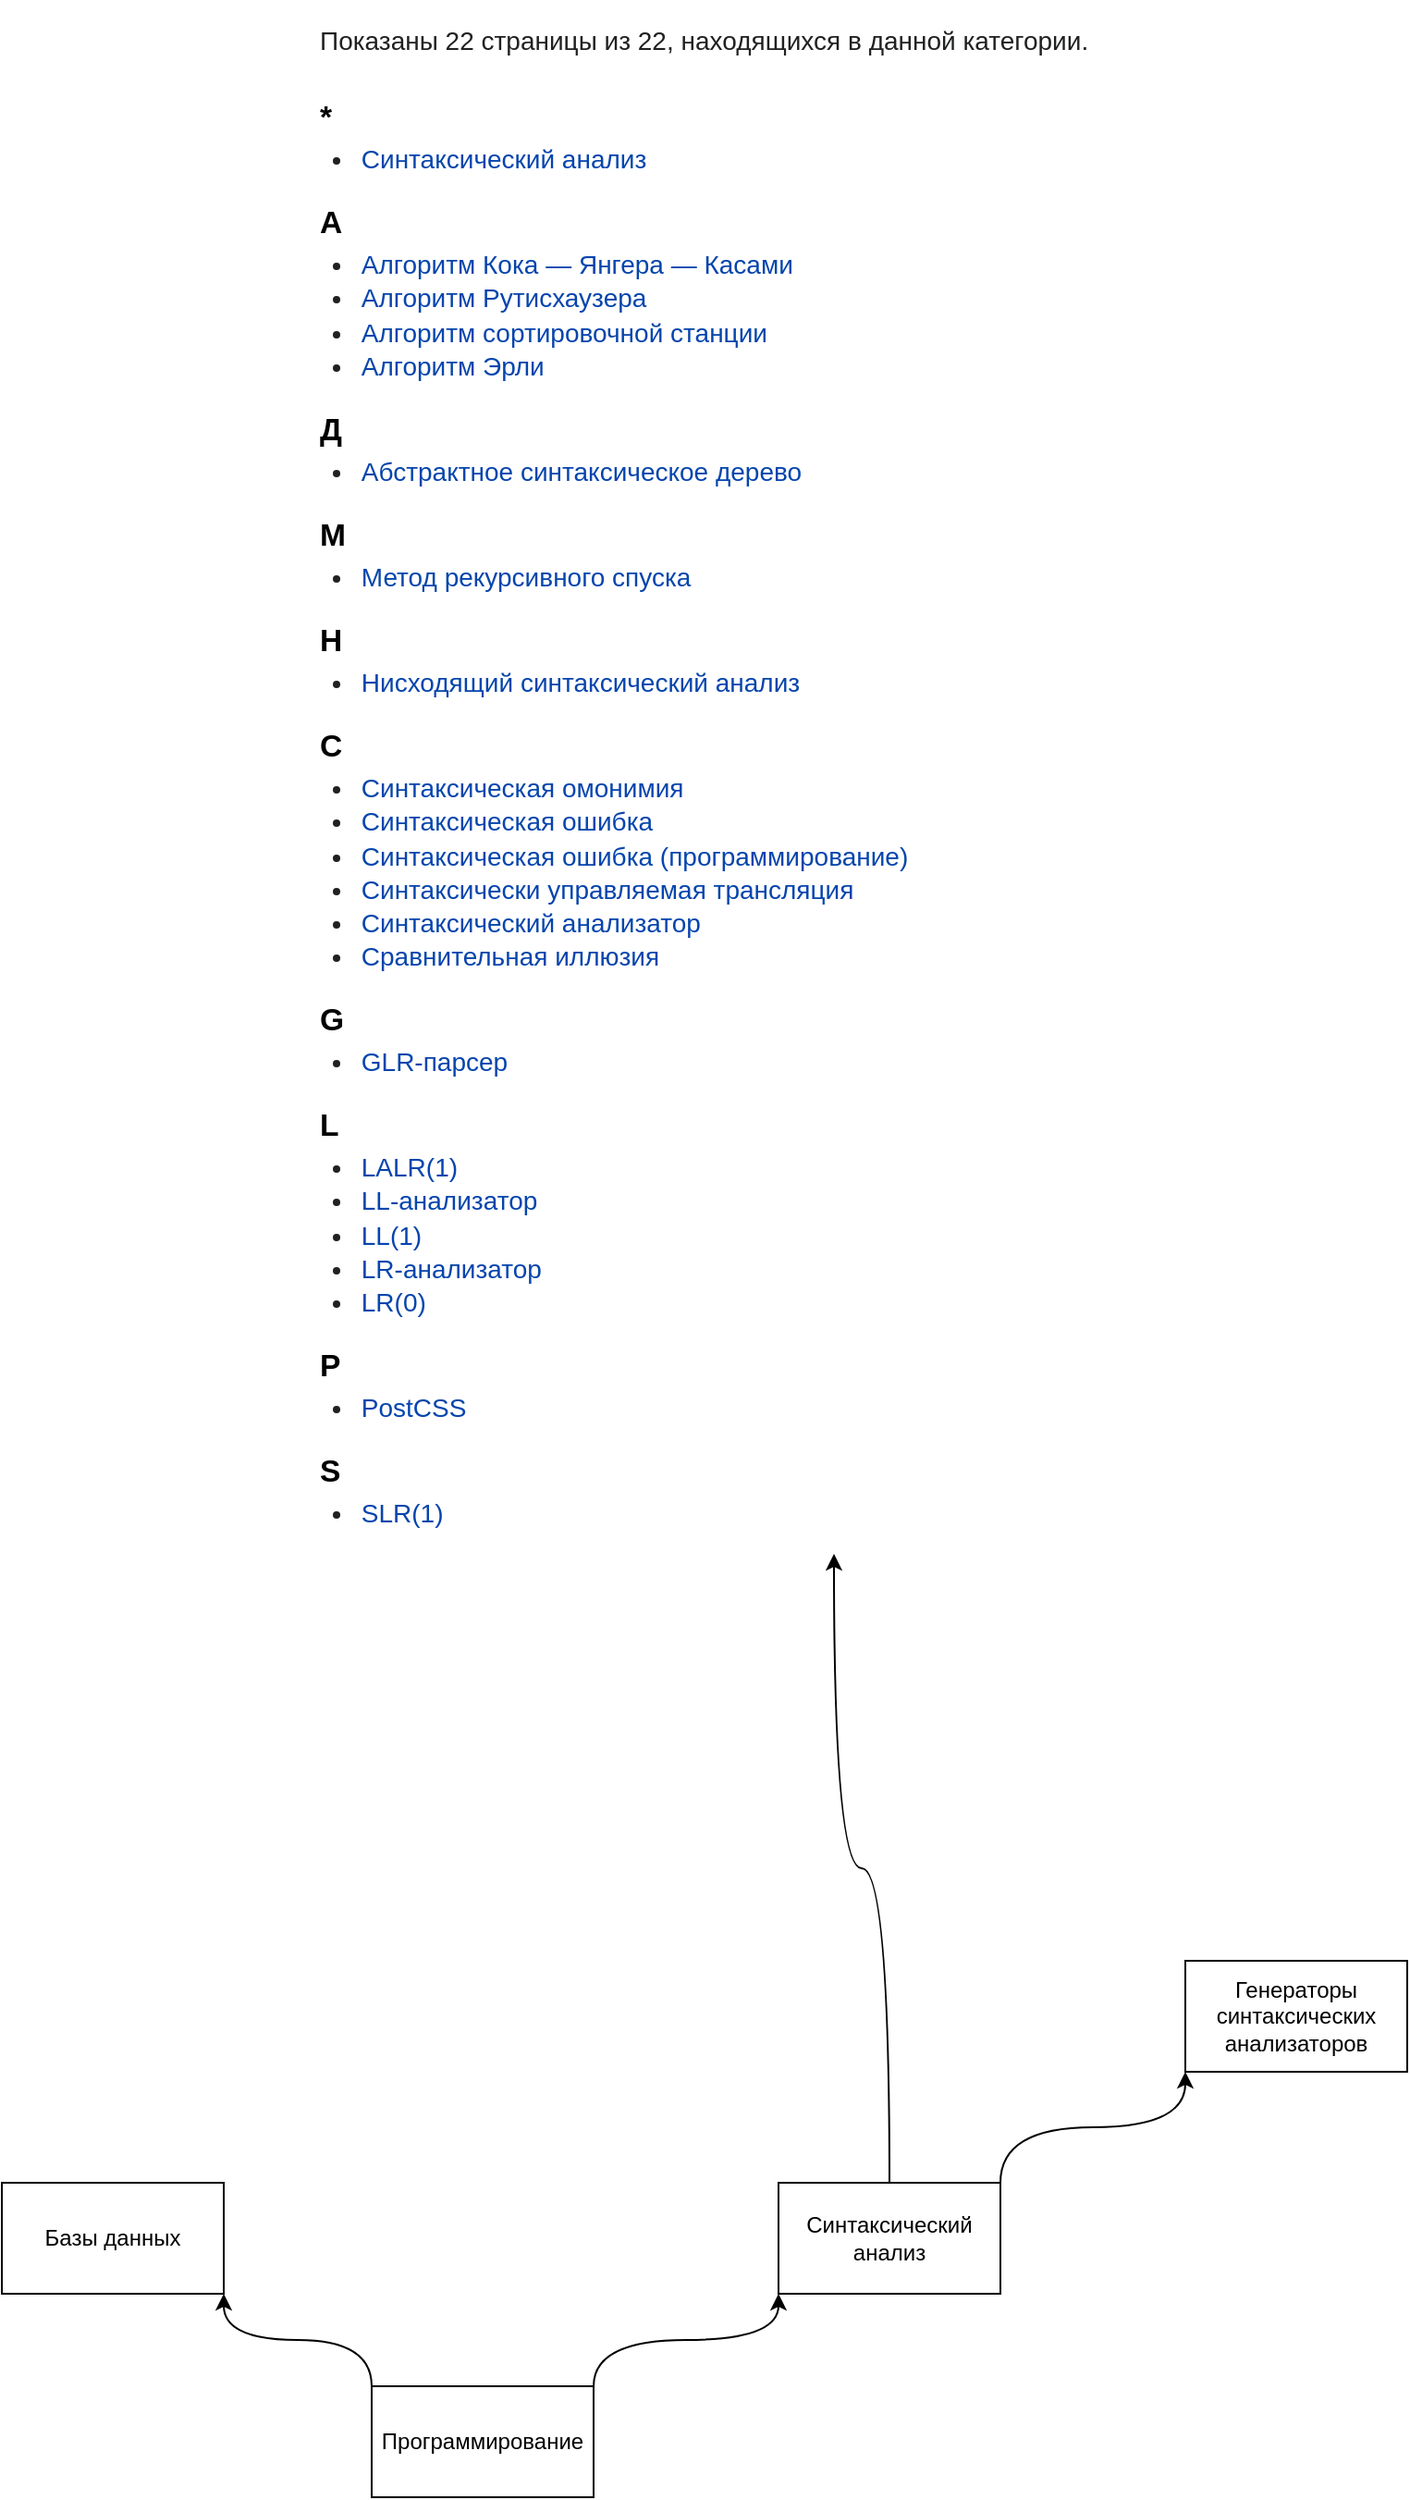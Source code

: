 <mxfile version="20.2.5" type="github">
  <diagram id="0yyiyOh7NrHnAMOzw_w6" name="Page-1">
    <mxGraphModel dx="1418" dy="1892" grid="1" gridSize="10" guides="1" tooltips="1" connect="1" arrows="1" fold="1" page="1" pageScale="1" pageWidth="850" pageHeight="1100" math="0" shadow="0">
      <root>
        <mxCell id="0" />
        <mxCell id="1" parent="0" />
        <mxCell id="PY4sBFLqDkRx8ysNLFZe-5" style="edgeStyle=orthogonalEdgeStyle;curved=1;rounded=0;orthogonalLoop=1;jettySize=auto;html=1;exitX=1;exitY=0;exitDx=0;exitDy=0;entryX=0;entryY=1;entryDx=0;entryDy=0;" edge="1" parent="1" source="PY4sBFLqDkRx8ysNLFZe-1" target="PY4sBFLqDkRx8ysNLFZe-4">
          <mxGeometry relative="1" as="geometry" />
        </mxCell>
        <mxCell id="PY4sBFLqDkRx8ysNLFZe-10" style="edgeStyle=orthogonalEdgeStyle;curved=1;rounded=0;orthogonalLoop=1;jettySize=auto;html=1;exitX=0;exitY=0;exitDx=0;exitDy=0;entryX=1;entryY=1;entryDx=0;entryDy=0;" edge="1" parent="1" source="PY4sBFLqDkRx8ysNLFZe-1" target="PY4sBFLqDkRx8ysNLFZe-9">
          <mxGeometry relative="1" as="geometry" />
        </mxCell>
        <mxCell id="PY4sBFLqDkRx8ysNLFZe-1" value="Программирование" style="rounded=0;whiteSpace=wrap;html=1;" vertex="1" parent="1">
          <mxGeometry x="250" y="360" width="120" height="60" as="geometry" />
        </mxCell>
        <mxCell id="PY4sBFLqDkRx8ysNLFZe-2" value="Генераторы синтаксических анализаторов" style="rounded=0;whiteSpace=wrap;html=1;" vertex="1" parent="1">
          <mxGeometry x="690" y="130" width="120" height="60" as="geometry" />
        </mxCell>
        <mxCell id="PY4sBFLqDkRx8ysNLFZe-6" style="edgeStyle=orthogonalEdgeStyle;curved=1;rounded=0;orthogonalLoop=1;jettySize=auto;html=1;exitX=1;exitY=0;exitDx=0;exitDy=0;entryX=0;entryY=1;entryDx=0;entryDy=0;" edge="1" parent="1" source="PY4sBFLqDkRx8ysNLFZe-4" target="PY4sBFLqDkRx8ysNLFZe-2">
          <mxGeometry relative="1" as="geometry" />
        </mxCell>
        <mxCell id="PY4sBFLqDkRx8ysNLFZe-8" style="edgeStyle=orthogonalEdgeStyle;curved=1;rounded=0;orthogonalLoop=1;jettySize=auto;html=1;exitX=0.5;exitY=0;exitDx=0;exitDy=0;" edge="1" parent="1" source="PY4sBFLqDkRx8ysNLFZe-4" target="PY4sBFLqDkRx8ysNLFZe-7">
          <mxGeometry relative="1" as="geometry" />
        </mxCell>
        <mxCell id="PY4sBFLqDkRx8ysNLFZe-4" value="Синтаксический анализ" style="rounded=0;whiteSpace=wrap;html=1;" vertex="1" parent="1">
          <mxGeometry x="470" y="250" width="120" height="60" as="geometry" />
        </mxCell>
        <mxCell id="PY4sBFLqDkRx8ysNLFZe-7" value="&lt;div style=&quot;direction: ltr; color: rgb(32, 33, 34); font-family: sans-serif; font-size: 14px; font-style: normal; font-variant-ligatures: normal; font-variant-caps: normal; font-weight: 400; letter-spacing: normal; orphans: 2; text-align: start; text-indent: 0px; text-transform: none; widows: 2; word-spacing: 0px; -webkit-text-stroke-width: 0px; background-color: rgb(255, 255, 255); text-decoration-thickness: initial; text-decoration-style: initial; text-decoration-color: initial; user-select: text !important;&quot; dir=&quot;ltr&quot; lang=&quot;ru&quot; class=&quot;mw-body-content mw-content-ltr&quot; id=&quot;mw-content-text&quot;&gt;&lt;div style=&quot;user-select: text !important;&quot; dir=&quot;ltr&quot; lang=&quot;ru&quot; class=&quot;mw-category-generated&quot;&gt;&lt;div style=&quot;user-select: text !important; clear: both;&quot; id=&quot;mw-pages&quot;&gt;&lt;p style=&quot;margin: 0.5em 0px; user-select: text !important; cursor: auto;&quot;&gt;Показаны 22 страницы из 22, находящихся в данной категории.&lt;/p&gt;&lt;div style=&quot;user-select: text !important; direction: ltr;&quot; class=&quot;mw-content-ltr&quot; dir=&quot;ltr&quot; lang=&quot;ru&quot;&gt;&lt;div style=&quot;user-select: text !important; columns: 24em 3;&quot; class=&quot;mw-category mw-category-columns&quot;&gt;&lt;div style=&quot;user-select: text !important;&quot; class=&quot;mw-category-group&quot;&gt;&lt;h3 style=&quot;color: rgb(0, 0, 0); margin: 0.3em 0px 0px; padding-top: 0.5em; padding-bottom: 0px; overflow: hidden; font-size: 1.2em; cursor: auto; user-select: text !important; line-height: 1.6; font-weight: bold;&quot;&gt;*&lt;/h3&gt;&lt;ul style=&quot;list-style-image: url(&amp;quot;/w/skins/Vector/resources/common/images/bullet-icon.svg?d4515&amp;quot;); margin: 0px 0px 0px 1.6em; padding: 0px;&quot;&gt;&lt;li style=&quot;margin-bottom: 0.1em; break-inside: avoid-column;&quot;&gt;&lt;a style=&quot;text-decoration: none; color: rgb(6, 69, 173); background: none; user-select: text !important;&quot; title=&quot;Синтаксический анализ&quot; href=&quot;https://ru.wikipedia.org/wiki/%D0%A1%D0%B8%D0%BD%D1%82%D0%B0%D0%BA%D1%81%D0%B8%D1%87%D0%B5%D1%81%D0%BA%D0%B8%D0%B9_%D0%B0%D0%BD%D0%B0%D0%BB%D0%B8%D0%B7&quot;&gt;Синтаксический анализ&lt;/a&gt;&lt;/li&gt;&lt;/ul&gt;&lt;/div&gt;&lt;div style=&quot;user-select: text !important;&quot; class=&quot;mw-category-group&quot;&gt;&lt;h3 style=&quot;color: rgb(0, 0, 0); margin: 0.3em 0px 0px; padding-top: 0.5em; padding-bottom: 0px; overflow: hidden; font-size: 1.2em; cursor: auto; user-select: text !important; line-height: 1.6; font-weight: bold;&quot;&gt;А&lt;/h3&gt;&lt;ul style=&quot;list-style-image: url(&amp;quot;/w/skins/Vector/resources/common/images/bullet-icon.svg?d4515&amp;quot;); margin: 0px 0px 0px 1.6em; padding: 0px;&quot;&gt;&lt;li style=&quot;margin-bottom: 0.1em; break-inside: avoid-column;&quot;&gt;&lt;a style=&quot;text-decoration: none; color: rgb(6, 69, 173); background: none; user-select: text !important;&quot; title=&quot;Алгоритм Кока — Янгера — Касами&quot; href=&quot;https://ru.wikipedia.org/wiki/%D0%90%D0%BB%D0%B3%D0%BE%D1%80%D0%B8%D1%82%D0%BC_%D0%9A%D0%BE%D0%BA%D0%B0_%E2%80%94_%D0%AF%D0%BD%D0%B3%D0%B5%D1%80%D0%B0_%E2%80%94_%D0%9A%D0%B0%D1%81%D0%B0%D0%BC%D0%B8&quot;&gt;Алгоритм Кока — Янгера — Касами&lt;/a&gt;&lt;/li&gt;&lt;li style=&quot;margin-bottom: 0.1em; break-inside: avoid-column;&quot;&gt;&lt;a style=&quot;text-decoration: none; color: rgb(6, 69, 173); background: none; user-select: text !important;&quot; title=&quot;Алгоритм Рутисхаузера&quot; href=&quot;https://ru.wikipedia.org/wiki/%D0%90%D0%BB%D0%B3%D0%BE%D1%80%D0%B8%D1%82%D0%BC_%D0%A0%D1%83%D1%82%D0%B8%D1%81%D1%85%D0%B0%D1%83%D0%B7%D0%B5%D1%80%D0%B0&quot;&gt;Алгоритм Рутисхаузера&lt;/a&gt;&lt;/li&gt;&lt;li style=&quot;margin-bottom: 0.1em; break-inside: avoid-column;&quot;&gt;&lt;a style=&quot;text-decoration: none; color: rgb(6, 69, 173); background: none; user-select: text !important;&quot; title=&quot;Алгоритм сортировочной станции&quot; href=&quot;https://ru.wikipedia.org/wiki/%D0%90%D0%BB%D0%B3%D0%BE%D1%80%D0%B8%D1%82%D0%BC_%D1%81%D0%BE%D1%80%D1%82%D0%B8%D1%80%D0%BE%D0%B2%D0%BE%D1%87%D0%BD%D0%BE%D0%B9_%D1%81%D1%82%D0%B0%D0%BD%D1%86%D0%B8%D0%B8&quot;&gt;Алгоритм сортировочной станции&lt;/a&gt;&lt;/li&gt;&lt;li style=&quot;margin-bottom: 0.1em; break-inside: avoid-column;&quot;&gt;&lt;a style=&quot;text-decoration: none; color: rgb(6, 69, 173); background: none; user-select: text !important;&quot; title=&quot;Алгоритм Эрли&quot; href=&quot;https://ru.wikipedia.org/wiki/%D0%90%D0%BB%D0%B3%D0%BE%D1%80%D0%B8%D1%82%D0%BC_%D0%AD%D1%80%D0%BB%D0%B8&quot;&gt;Алгоритм Эрли&lt;/a&gt;&lt;/li&gt;&lt;/ul&gt;&lt;/div&gt;&lt;div style=&quot;user-select: text !important;&quot; class=&quot;mw-category-group&quot;&gt;&lt;h3 style=&quot;color: rgb(0, 0, 0); margin: 0.3em 0px 0px; padding-top: 0.5em; padding-bottom: 0px; overflow: hidden; font-size: 1.2em; cursor: auto; user-select: text !important; line-height: 1.6; font-weight: bold;&quot;&gt;Д&lt;/h3&gt;&lt;ul style=&quot;list-style-image: url(&amp;quot;/w/skins/Vector/resources/common/images/bullet-icon.svg?d4515&amp;quot;); margin: 0px 0px 0px 1.6em; padding: 0px;&quot;&gt;&lt;li style=&quot;margin-bottom: 0.1em; break-inside: avoid-column;&quot;&gt;&lt;a style=&quot;text-decoration: none; color: rgb(6, 69, 173); background: none; user-select: text !important;&quot; title=&quot;Абстрактное синтаксическое дерево&quot; href=&quot;https://ru.wikipedia.org/wiki/%D0%90%D0%B1%D1%81%D1%82%D1%80%D0%B0%D0%BA%D1%82%D0%BD%D0%BE%D0%B5_%D1%81%D0%B8%D0%BD%D1%82%D0%B0%D0%BA%D1%81%D0%B8%D1%87%D0%B5%D1%81%D0%BA%D0%BE%D0%B5_%D0%B4%D0%B5%D1%80%D0%B5%D0%B2%D0%BE&quot;&gt;Абстрактное синтаксическое дерево&lt;/a&gt;&lt;/li&gt;&lt;/ul&gt;&lt;/div&gt;&lt;div style=&quot;user-select: text !important;&quot; class=&quot;mw-category-group&quot;&gt;&lt;h3 style=&quot;color: rgb(0, 0, 0); margin: 0.3em 0px 0px; padding-top: 0.5em; padding-bottom: 0px; overflow: hidden; font-size: 1.2em; cursor: auto; user-select: text !important; line-height: 1.6; font-weight: bold;&quot;&gt;М&lt;/h3&gt;&lt;ul style=&quot;list-style-image: url(&amp;quot;/w/skins/Vector/resources/common/images/bullet-icon.svg?d4515&amp;quot;); margin: 0px 0px 0px 1.6em; padding: 0px;&quot;&gt;&lt;li style=&quot;margin-bottom: 0.1em; break-inside: avoid-column;&quot;&gt;&lt;a style=&quot;text-decoration: none; color: rgb(6, 69, 173); background: none; user-select: text !important;&quot; title=&quot;Метод рекурсивного спуска&quot; href=&quot;https://ru.wikipedia.org/wiki/%D0%9C%D0%B5%D1%82%D0%BE%D0%B4_%D1%80%D0%B5%D0%BA%D1%83%D1%80%D1%81%D0%B8%D0%B2%D0%BD%D0%BE%D0%B3%D0%BE_%D1%81%D0%BF%D1%83%D1%81%D0%BA%D0%B0&quot;&gt;Метод рекурсивного спуска&lt;/a&gt;&lt;/li&gt;&lt;/ul&gt;&lt;/div&gt;&lt;div style=&quot;user-select: text !important;&quot; class=&quot;mw-category-group&quot;&gt;&lt;h3 style=&quot;color: rgb(0, 0, 0); margin: 0.3em 0px 0px; padding-top: 0.5em; padding-bottom: 0px; overflow: hidden; font-size: 1.2em; cursor: auto; user-select: text !important; line-height: 1.6; font-weight: bold;&quot;&gt;Н&lt;/h3&gt;&lt;ul style=&quot;list-style-image: url(&amp;quot;/w/skins/Vector/resources/common/images/bullet-icon.svg?d4515&amp;quot;); margin: 0px 0px 0px 1.6em; padding: 0px;&quot;&gt;&lt;li style=&quot;margin-bottom: 0.1em; break-inside: avoid-column;&quot;&gt;&lt;a style=&quot;text-decoration: none; color: rgb(6, 69, 173); background: none; user-select: text !important;&quot; title=&quot;Нисходящий синтаксический анализ&quot; href=&quot;https://ru.wikipedia.org/wiki/%D0%9D%D0%B8%D1%81%D1%85%D0%BE%D0%B4%D1%8F%D1%89%D0%B8%D0%B9_%D1%81%D0%B8%D0%BD%D1%82%D0%B0%D0%BA%D1%81%D0%B8%D1%87%D0%B5%D1%81%D0%BA%D0%B8%D0%B9_%D0%B0%D0%BD%D0%B0%D0%BB%D0%B8%D0%B7&quot;&gt;Нисходящий синтаксический анализ&lt;/a&gt;&lt;/li&gt;&lt;/ul&gt;&lt;/div&gt;&lt;div style=&quot;user-select: text !important;&quot; class=&quot;mw-category-group&quot;&gt;&lt;h3 style=&quot;color: rgb(0, 0, 0); margin: 0.3em 0px 0px; padding-top: 0.5em; padding-bottom: 0px; overflow: hidden; font-size: 1.2em; cursor: auto; user-select: text !important; line-height: 1.6; font-weight: bold;&quot;&gt;С&lt;/h3&gt;&lt;ul style=&quot;list-style-image: url(&amp;quot;/w/skins/Vector/resources/common/images/bullet-icon.svg?d4515&amp;quot;); margin: 0px 0px 0px 1.6em; padding: 0px;&quot;&gt;&lt;li style=&quot;margin-bottom: 0.1em; break-inside: avoid-column;&quot;&gt;&lt;a style=&quot;text-decoration: none; color: rgb(6, 69, 173); background: none; user-select: text !important;&quot; title=&quot;Синтаксическая омонимия&quot; href=&quot;https://ru.wikipedia.org/wiki/%D0%A1%D0%B8%D0%BD%D1%82%D0%B0%D0%BA%D1%81%D0%B8%D1%87%D0%B5%D1%81%D0%BA%D0%B0%D1%8F_%D0%BE%D0%BC%D0%BE%D0%BD%D0%B8%D0%BC%D0%B8%D1%8F&quot;&gt;Синтаксическая омонимия&lt;/a&gt;&lt;/li&gt;&lt;li style=&quot;margin-bottom: 0.1em; break-inside: avoid-column;&quot;&gt;&lt;a style=&quot;text-decoration: none; color: rgb(6, 69, 173); background: none; user-select: text !important;&quot; title=&quot;Синтаксическая ошибка&quot; href=&quot;https://ru.wikipedia.org/wiki/%D0%A1%D0%B8%D0%BD%D1%82%D0%B0%D0%BA%D1%81%D0%B8%D1%87%D0%B5%D1%81%D0%BA%D0%B0%D1%8F_%D0%BE%D1%88%D0%B8%D0%B1%D0%BA%D0%B0&quot;&gt;Синтаксическая ошибка&lt;/a&gt;&lt;/li&gt;&lt;li style=&quot;margin-bottom: 0.1em; break-inside: avoid-column;&quot;&gt;&lt;a style=&quot;text-decoration: none; color: rgb(6, 69, 173); background: none; user-select: text !important;&quot; title=&quot;Синтаксическая ошибка (программирование)&quot; href=&quot;https://ru.wikipedia.org/wiki/%D0%A1%D0%B8%D0%BD%D1%82%D0%B0%D0%BA%D1%81%D0%B8%D1%87%D0%B5%D1%81%D0%BA%D0%B0%D1%8F_%D0%BE%D1%88%D0%B8%D0%B1%D0%BA%D0%B0_(%D0%BF%D1%80%D0%BE%D0%B3%D1%80%D0%B0%D0%BC%D0%BC%D0%B8%D1%80%D0%BE%D0%B2%D0%B0%D0%BD%D0%B8%D0%B5)&quot;&gt;Синтаксическая ошибка (программирование)&lt;/a&gt;&lt;/li&gt;&lt;li style=&quot;margin-bottom: 0.1em; break-inside: avoid-column;&quot;&gt;&lt;a style=&quot;text-decoration: none; color: rgb(6, 69, 173); background: none; user-select: text !important;&quot; title=&quot;Синтаксически управляемая трансляция&quot; href=&quot;https://ru.wikipedia.org/wiki/%D0%A1%D0%B8%D0%BD%D1%82%D0%B0%D0%BA%D1%81%D0%B8%D1%87%D0%B5%D1%81%D0%BA%D0%B8_%D1%83%D0%BF%D1%80%D0%B0%D0%B2%D0%BB%D1%8F%D0%B5%D0%BC%D0%B0%D1%8F_%D1%82%D1%80%D0%B0%D0%BD%D1%81%D0%BB%D1%8F%D1%86%D0%B8%D1%8F&quot;&gt;Синтаксически управляемая трансляция&lt;/a&gt;&lt;/li&gt;&lt;li style=&quot;margin-bottom: 0.1em; break-inside: avoid-column;&quot;&gt;&lt;a style=&quot;text-decoration: none; color: rgb(6, 69, 173); background: none; user-select: text !important;&quot; title=&quot;Синтаксический анализатор&quot; href=&quot;https://ru.wikipedia.org/wiki/%D0%A1%D0%B8%D0%BD%D1%82%D0%B0%D0%BA%D1%81%D0%B8%D1%87%D0%B5%D1%81%D0%BA%D0%B8%D0%B9_%D0%B0%D0%BD%D0%B0%D0%BB%D0%B8%D0%B7%D0%B0%D1%82%D0%BE%D1%80&quot;&gt;Синтаксический анализатор&lt;/a&gt;&lt;/li&gt;&lt;li style=&quot;margin-bottom: 0.1em; break-inside: avoid-column;&quot;&gt;&lt;a style=&quot;text-decoration: none; color: rgb(6, 69, 173); background: none; user-select: text !important;&quot; title=&quot;Сравнительная иллюзия&quot; href=&quot;https://ru.wikipedia.org/wiki/%D0%A1%D1%80%D0%B0%D0%B2%D0%BD%D0%B8%D1%82%D0%B5%D0%BB%D1%8C%D0%BD%D0%B0%D1%8F_%D0%B8%D0%BB%D0%BB%D1%8E%D0%B7%D0%B8%D1%8F&quot;&gt;Сравнительная иллюзия&lt;/a&gt;&lt;/li&gt;&lt;/ul&gt;&lt;/div&gt;&lt;div style=&quot;user-select: text !important;&quot; class=&quot;mw-category-group&quot;&gt;&lt;h3 style=&quot;color: rgb(0, 0, 0); margin: 0.3em 0px 0px; padding-top: 0.5em; padding-bottom: 0px; overflow: hidden; font-size: 1.2em; cursor: auto; user-select: text !important; line-height: 1.6; font-weight: bold;&quot;&gt;G&lt;/h3&gt;&lt;ul style=&quot;list-style-image: url(&amp;quot;/w/skins/Vector/resources/common/images/bullet-icon.svg?d4515&amp;quot;); margin: 0px 0px 0px 1.6em; padding: 0px;&quot;&gt;&lt;li style=&quot;margin-bottom: 0.1em; break-inside: avoid-column;&quot;&gt;&lt;a style=&quot;text-decoration: none; color: rgb(6, 69, 173); background: none; user-select: text !important;&quot; title=&quot;GLR-парсер&quot; href=&quot;https://ru.wikipedia.org/wiki/GLR-%D0%BF%D0%B0%D1%80%D1%81%D0%B5%D1%80&quot;&gt;GLR-парсер&lt;/a&gt;&lt;/li&gt;&lt;/ul&gt;&lt;/div&gt;&lt;div style=&quot;user-select: text !important;&quot; class=&quot;mw-category-group&quot;&gt;&lt;h3 style=&quot;color: rgb(0, 0, 0); margin: 0.3em 0px 0px; padding-top: 0.5em; padding-bottom: 0px; overflow: hidden; font-size: 1.2em; cursor: auto; user-select: text !important; line-height: 1.6; font-weight: bold;&quot;&gt;L&lt;/h3&gt;&lt;ul style=&quot;list-style-image: url(&amp;quot;/w/skins/Vector/resources/common/images/bullet-icon.svg?d4515&amp;quot;); margin: 0px 0px 0px 1.6em; padding: 0px;&quot;&gt;&lt;li style=&quot;margin-bottom: 0.1em; break-inside: avoid-column;&quot;&gt;&lt;a style=&quot;text-decoration: none; color: rgb(6, 69, 173); background: none; user-select: text !important;&quot; title=&quot;LALR(1)&quot; href=&quot;https://ru.wikipedia.org/wiki/LALR(1)&quot;&gt;LALR(1)&lt;/a&gt;&lt;/li&gt;&lt;li style=&quot;margin-bottom: 0.1em; break-inside: avoid-column;&quot;&gt;&lt;a style=&quot;text-decoration: none; color: rgb(6, 69, 173); background: none; user-select: text !important;&quot; title=&quot;LL-анализатор&quot; href=&quot;https://ru.wikipedia.org/wiki/LL-%D0%B0%D0%BD%D0%B0%D0%BB%D0%B8%D0%B7%D0%B0%D1%82%D0%BE%D1%80&quot;&gt;LL-анализатор&lt;/a&gt;&lt;/li&gt;&lt;li style=&quot;margin-bottom: 0.1em; break-inside: avoid-column;&quot;&gt;&lt;a style=&quot;text-decoration: none; color: rgb(6, 69, 173); background: none; user-select: text !important;&quot; title=&quot;LL(1)&quot; href=&quot;https://ru.wikipedia.org/wiki/LL(1)&quot;&gt;LL(1)&lt;/a&gt;&lt;/li&gt;&lt;li style=&quot;margin-bottom: 0.1em; break-inside: avoid-column;&quot;&gt;&lt;a style=&quot;text-decoration: none; color: rgb(6, 69, 173); background: none; user-select: text !important;&quot; title=&quot;LR-анализатор&quot; href=&quot;https://ru.wikipedia.org/wiki/LR-%D0%B0%D0%BD%D0%B0%D0%BB%D0%B8%D0%B7%D0%B0%D1%82%D0%BE%D1%80&quot;&gt;LR-анализатор&lt;/a&gt;&lt;/li&gt;&lt;li style=&quot;margin-bottom: 0.1em; break-inside: avoid-column;&quot;&gt;&lt;a style=&quot;text-decoration: none; color: rgb(6, 69, 173); background: none; user-select: text !important;&quot; title=&quot;LR(0)&quot; href=&quot;https://ru.wikipedia.org/wiki/LR(0)&quot;&gt;LR(0)&lt;/a&gt;&lt;/li&gt;&lt;/ul&gt;&lt;/div&gt;&lt;div style=&quot;user-select: text !important;&quot; class=&quot;mw-category-group&quot;&gt;&lt;h3 style=&quot;color: rgb(0, 0, 0); margin: 0.3em 0px 0px; padding-top: 0.5em; padding-bottom: 0px; overflow: hidden; font-size: 1.2em; cursor: auto; user-select: text !important; line-height: 1.6; font-weight: bold;&quot;&gt;P&lt;/h3&gt;&lt;ul style=&quot;list-style-image: url(&amp;quot;/w/skins/Vector/resources/common/images/bullet-icon.svg?d4515&amp;quot;); margin: 0px 0px 0px 1.6em; padding: 0px;&quot;&gt;&lt;li style=&quot;margin-bottom: 0.1em; break-inside: avoid-column;&quot;&gt;&lt;a style=&quot;text-decoration: none; color: rgb(6, 69, 173); background: none; user-select: text !important;&quot; title=&quot;PostCSS&quot; href=&quot;https://ru.wikipedia.org/wiki/PostCSS&quot;&gt;PostCSS&lt;/a&gt;&lt;/li&gt;&lt;/ul&gt;&lt;/div&gt;&lt;div style=&quot;user-select: text !important;&quot; class=&quot;mw-category-group&quot;&gt;&lt;h3 style=&quot;color: rgb(0, 0, 0); margin: 0.3em 0px 0px; padding-top: 0.5em; padding-bottom: 0px; overflow: hidden; font-size: 1.2em; cursor: auto; user-select: text !important; line-height: 1.6; font-weight: bold;&quot;&gt;S&lt;/h3&gt;&lt;ul style=&quot;list-style-image: url(&amp;quot;/w/skins/Vector/resources/common/images/bullet-icon.svg?d4515&amp;quot;); margin: 0px 0px 0px 1.6em; padding: 0px;&quot;&gt;&lt;li style=&quot;margin-bottom: 0.1em; break-inside: avoid-column;&quot;&gt;&lt;a style=&quot;text-decoration: none; color: rgb(6, 69, 173); background: none; user-select: text !important;&quot; title=&quot;SLR(1)&quot; href=&quot;https://ru.wikipedia.org/wiki/SLR(1)&quot;&gt;SLR(1)&lt;/a&gt;&lt;/li&gt;&lt;/ul&gt;&lt;/div&gt;&lt;/div&gt;&lt;/div&gt;&lt;/div&gt;&lt;/div&gt;&lt;/div&gt;" style="text;whiteSpace=wrap;html=1;" vertex="1" parent="1">
          <mxGeometry x="220" y="-930" width="560" height="840" as="geometry" />
        </mxCell>
        <mxCell id="PY4sBFLqDkRx8ysNLFZe-9" value="Базы данных" style="rounded=0;whiteSpace=wrap;html=1;" vertex="1" parent="1">
          <mxGeometry x="50" y="250" width="120" height="60" as="geometry" />
        </mxCell>
      </root>
    </mxGraphModel>
  </diagram>
</mxfile>
